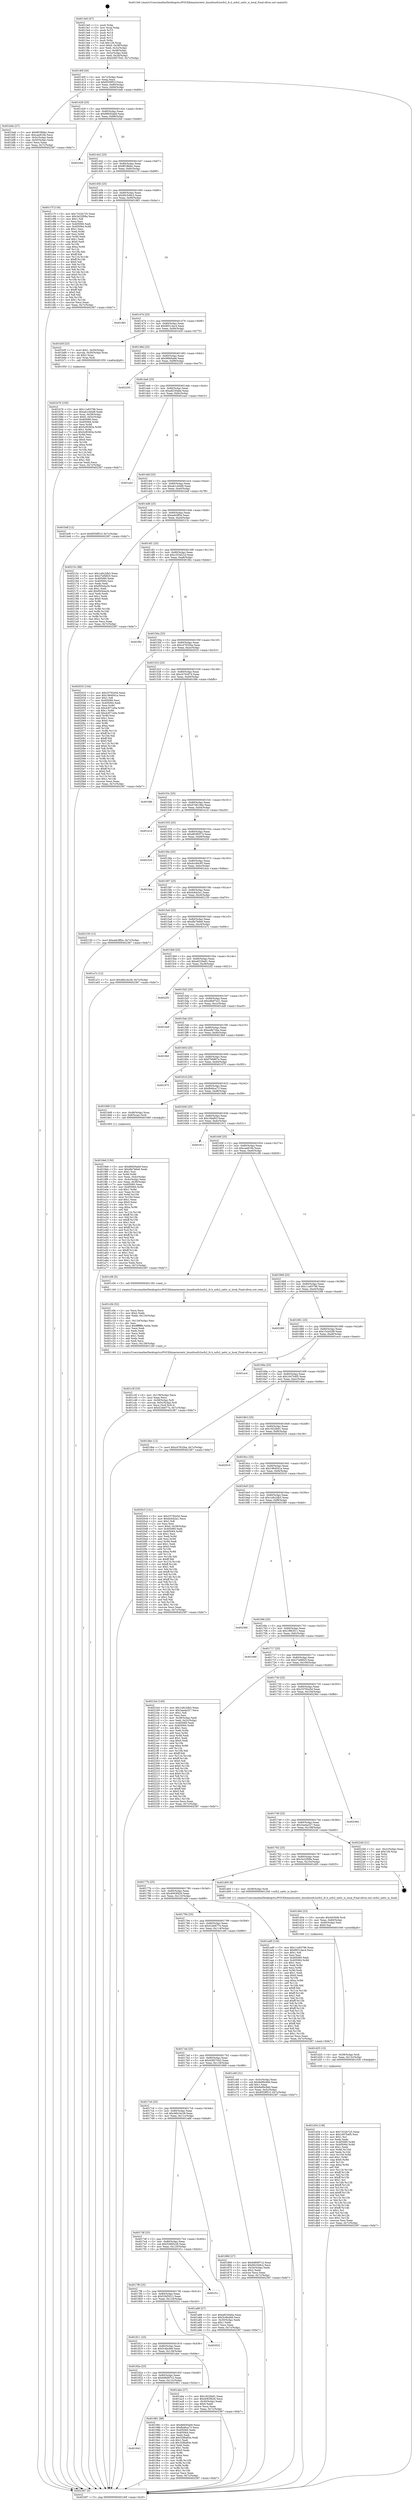 digraph "0x4013e0" {
  label = "0x4013e0 (/mnt/c/Users/mathe/Desktop/tcc/POCII/binaries/extr_linuxfsocfs2ocfs2_fs.h_ocfs2_xattr_is_local_Final-ollvm.out::main(0))"
  labelloc = "t"
  node[shape=record]

  Entry [label="",width=0.3,height=0.3,shape=circle,fillcolor=black,style=filled]
  "0x40140f" [label="{
     0x40140f [26]\l
     | [instrs]\l
     &nbsp;&nbsp;0x40140f \<+3\>: mov -0x7c(%rbp),%eax\l
     &nbsp;&nbsp;0x401412 \<+2\>: mov %eax,%ecx\l
     &nbsp;&nbsp;0x401414 \<+6\>: sub $0x8559f51f,%ecx\l
     &nbsp;&nbsp;0x40141a \<+3\>: mov %eax,-0x80(%rbp)\l
     &nbsp;&nbsp;0x40141d \<+6\>: mov %ecx,-0x84(%rbp)\l
     &nbsp;&nbsp;0x401423 \<+6\>: je 0000000000401beb \<main+0x80b\>\l
  }"]
  "0x401beb" [label="{
     0x401beb [27]\l
     | [instrs]\l
     &nbsp;&nbsp;0x401beb \<+5\>: mov $0x8f1f6bbc,%eax\l
     &nbsp;&nbsp;0x401bf0 \<+5\>: mov $0xcae816b,%ecx\l
     &nbsp;&nbsp;0x401bf5 \<+3\>: mov -0x5c(%rbp),%edx\l
     &nbsp;&nbsp;0x401bf8 \<+3\>: cmp -0x50(%rbp),%edx\l
     &nbsp;&nbsp;0x401bfb \<+3\>: cmovl %ecx,%eax\l
     &nbsp;&nbsp;0x401bfe \<+3\>: mov %eax,-0x7c(%rbp)\l
     &nbsp;&nbsp;0x401c01 \<+5\>: jmp 0000000000402387 \<main+0xfa7\>\l
  }"]
  "0x401429" [label="{
     0x401429 [25]\l
     | [instrs]\l
     &nbsp;&nbsp;0x401429 \<+5\>: jmp 000000000040142e \<main+0x4e\>\l
     &nbsp;&nbsp;0x40142e \<+3\>: mov -0x80(%rbp),%eax\l
     &nbsp;&nbsp;0x401431 \<+5\>: sub $0x86650ab9,%eax\l
     &nbsp;&nbsp;0x401436 \<+6\>: mov %eax,-0x88(%rbp)\l
     &nbsp;&nbsp;0x40143c \<+6\>: je 000000000040226d \<main+0xe8d\>\l
  }"]
  Exit [label="",width=0.3,height=0.3,shape=circle,fillcolor=black,style=filled,peripheries=2]
  "0x40226d" [label="{
     0x40226d\l
  }", style=dashed]
  "0x401442" [label="{
     0x401442 [25]\l
     | [instrs]\l
     &nbsp;&nbsp;0x401442 \<+5\>: jmp 0000000000401447 \<main+0x67\>\l
     &nbsp;&nbsp;0x401447 \<+3\>: mov -0x80(%rbp),%eax\l
     &nbsp;&nbsp;0x40144a \<+5\>: sub $0x8f1f6bbc,%eax\l
     &nbsp;&nbsp;0x40144f \<+6\>: mov %eax,-0x8c(%rbp)\l
     &nbsp;&nbsp;0x401455 \<+6\>: je 0000000000401c7f \<main+0x89f\>\l
  }"]
  "0x401d34" [label="{
     0x401d34 [138]\l
     | [instrs]\l
     &nbsp;&nbsp;0x401d34 \<+5\>: mov $0x7322b725,%eax\l
     &nbsp;&nbsp;0x401d39 \<+5\>: mov $0x1647b4f5,%esi\l
     &nbsp;&nbsp;0x401d3e \<+2\>: mov $0x1,%cl\l
     &nbsp;&nbsp;0x401d40 \<+2\>: xor %edx,%edx\l
     &nbsp;&nbsp;0x401d42 \<+8\>: mov 0x405060,%r8d\l
     &nbsp;&nbsp;0x401d4a \<+8\>: mov 0x405064,%r9d\l
     &nbsp;&nbsp;0x401d52 \<+3\>: sub $0x1,%edx\l
     &nbsp;&nbsp;0x401d55 \<+3\>: mov %r8d,%r10d\l
     &nbsp;&nbsp;0x401d58 \<+3\>: add %edx,%r10d\l
     &nbsp;&nbsp;0x401d5b \<+4\>: imul %r10d,%r8d\l
     &nbsp;&nbsp;0x401d5f \<+4\>: and $0x1,%r8d\l
     &nbsp;&nbsp;0x401d63 \<+4\>: cmp $0x0,%r8d\l
     &nbsp;&nbsp;0x401d67 \<+4\>: sete %r11b\l
     &nbsp;&nbsp;0x401d6b \<+4\>: cmp $0xa,%r9d\l
     &nbsp;&nbsp;0x401d6f \<+3\>: setl %bl\l
     &nbsp;&nbsp;0x401d72 \<+3\>: mov %r11b,%r14b\l
     &nbsp;&nbsp;0x401d75 \<+4\>: xor $0xff,%r14b\l
     &nbsp;&nbsp;0x401d79 \<+3\>: mov %bl,%r15b\l
     &nbsp;&nbsp;0x401d7c \<+4\>: xor $0xff,%r15b\l
     &nbsp;&nbsp;0x401d80 \<+3\>: xor $0x1,%cl\l
     &nbsp;&nbsp;0x401d83 \<+3\>: mov %r14b,%r12b\l
     &nbsp;&nbsp;0x401d86 \<+4\>: and $0xff,%r12b\l
     &nbsp;&nbsp;0x401d8a \<+3\>: and %cl,%r11b\l
     &nbsp;&nbsp;0x401d8d \<+3\>: mov %r15b,%r13b\l
     &nbsp;&nbsp;0x401d90 \<+4\>: and $0xff,%r13b\l
     &nbsp;&nbsp;0x401d94 \<+2\>: and %cl,%bl\l
     &nbsp;&nbsp;0x401d96 \<+3\>: or %r11b,%r12b\l
     &nbsp;&nbsp;0x401d99 \<+3\>: or %bl,%r13b\l
     &nbsp;&nbsp;0x401d9c \<+3\>: xor %r13b,%r12b\l
     &nbsp;&nbsp;0x401d9f \<+3\>: or %r15b,%r14b\l
     &nbsp;&nbsp;0x401da2 \<+4\>: xor $0xff,%r14b\l
     &nbsp;&nbsp;0x401da6 \<+3\>: or $0x1,%cl\l
     &nbsp;&nbsp;0x401da9 \<+3\>: and %cl,%r14b\l
     &nbsp;&nbsp;0x401dac \<+3\>: or %r14b,%r12b\l
     &nbsp;&nbsp;0x401daf \<+4\>: test $0x1,%r12b\l
     &nbsp;&nbsp;0x401db3 \<+3\>: cmovne %esi,%eax\l
     &nbsp;&nbsp;0x401db6 \<+3\>: mov %eax,-0x7c(%rbp)\l
     &nbsp;&nbsp;0x401db9 \<+5\>: jmp 0000000000402387 \<main+0xfa7\>\l
  }"]
  "0x401c7f" [label="{
     0x401c7f [134]\l
     | [instrs]\l
     &nbsp;&nbsp;0x401c7f \<+5\>: mov $0x7322b725,%eax\l
     &nbsp;&nbsp;0x401c84 \<+5\>: mov $0x3e22f08a,%ecx\l
     &nbsp;&nbsp;0x401c89 \<+2\>: mov $0x1,%dl\l
     &nbsp;&nbsp;0x401c8b \<+2\>: xor %esi,%esi\l
     &nbsp;&nbsp;0x401c8d \<+7\>: mov 0x405060,%edi\l
     &nbsp;&nbsp;0x401c94 \<+8\>: mov 0x405064,%r8d\l
     &nbsp;&nbsp;0x401c9c \<+3\>: sub $0x1,%esi\l
     &nbsp;&nbsp;0x401c9f \<+3\>: mov %edi,%r9d\l
     &nbsp;&nbsp;0x401ca2 \<+3\>: add %esi,%r9d\l
     &nbsp;&nbsp;0x401ca5 \<+4\>: imul %r9d,%edi\l
     &nbsp;&nbsp;0x401ca9 \<+3\>: and $0x1,%edi\l
     &nbsp;&nbsp;0x401cac \<+3\>: cmp $0x0,%edi\l
     &nbsp;&nbsp;0x401caf \<+4\>: sete %r10b\l
     &nbsp;&nbsp;0x401cb3 \<+4\>: cmp $0xa,%r8d\l
     &nbsp;&nbsp;0x401cb7 \<+4\>: setl %r11b\l
     &nbsp;&nbsp;0x401cbb \<+3\>: mov %r10b,%bl\l
     &nbsp;&nbsp;0x401cbe \<+3\>: xor $0xff,%bl\l
     &nbsp;&nbsp;0x401cc1 \<+3\>: mov %r11b,%r14b\l
     &nbsp;&nbsp;0x401cc4 \<+4\>: xor $0xff,%r14b\l
     &nbsp;&nbsp;0x401cc8 \<+3\>: xor $0x0,%dl\l
     &nbsp;&nbsp;0x401ccb \<+3\>: mov %bl,%r15b\l
     &nbsp;&nbsp;0x401cce \<+4\>: and $0x0,%r15b\l
     &nbsp;&nbsp;0x401cd2 \<+3\>: and %dl,%r10b\l
     &nbsp;&nbsp;0x401cd5 \<+3\>: mov %r14b,%r12b\l
     &nbsp;&nbsp;0x401cd8 \<+4\>: and $0x0,%r12b\l
     &nbsp;&nbsp;0x401cdc \<+3\>: and %dl,%r11b\l
     &nbsp;&nbsp;0x401cdf \<+3\>: or %r10b,%r15b\l
     &nbsp;&nbsp;0x401ce2 \<+3\>: or %r11b,%r12b\l
     &nbsp;&nbsp;0x401ce5 \<+3\>: xor %r12b,%r15b\l
     &nbsp;&nbsp;0x401ce8 \<+3\>: or %r14b,%bl\l
     &nbsp;&nbsp;0x401ceb \<+3\>: xor $0xff,%bl\l
     &nbsp;&nbsp;0x401cee \<+3\>: or $0x0,%dl\l
     &nbsp;&nbsp;0x401cf1 \<+2\>: and %dl,%bl\l
     &nbsp;&nbsp;0x401cf3 \<+3\>: or %bl,%r15b\l
     &nbsp;&nbsp;0x401cf6 \<+4\>: test $0x1,%r15b\l
     &nbsp;&nbsp;0x401cfa \<+3\>: cmovne %ecx,%eax\l
     &nbsp;&nbsp;0x401cfd \<+3\>: mov %eax,-0x7c(%rbp)\l
     &nbsp;&nbsp;0x401d00 \<+5\>: jmp 0000000000402387 \<main+0xfa7\>\l
  }"]
  "0x40145b" [label="{
     0x40145b [25]\l
     | [instrs]\l
     &nbsp;&nbsp;0x40145b \<+5\>: jmp 0000000000401460 \<main+0x80\>\l
     &nbsp;&nbsp;0x401460 \<+3\>: mov -0x80(%rbp),%eax\l
     &nbsp;&nbsp;0x401463 \<+5\>: sub $0x90c549c2,%eax\l
     &nbsp;&nbsp;0x401468 \<+6\>: mov %eax,-0x90(%rbp)\l
     &nbsp;&nbsp;0x40146e \<+6\>: je 0000000000401881 \<main+0x4a1\>\l
  }"]
  "0x401d25" [label="{
     0x401d25 [15]\l
     | [instrs]\l
     &nbsp;&nbsp;0x401d25 \<+4\>: mov -0x58(%rbp),%rdi\l
     &nbsp;&nbsp;0x401d29 \<+6\>: mov %eax,-0x13c(%rbp)\l
     &nbsp;&nbsp;0x401d2f \<+5\>: call 0000000000401030 \<free@plt\>\l
     | [calls]\l
     &nbsp;&nbsp;0x401030 \{1\} (unknown)\l
  }"]
  "0x401881" [label="{
     0x401881\l
  }", style=dashed]
  "0x401474" [label="{
     0x401474 [25]\l
     | [instrs]\l
     &nbsp;&nbsp;0x401474 \<+5\>: jmp 0000000000401479 \<main+0x99\>\l
     &nbsp;&nbsp;0x401479 \<+3\>: mov -0x80(%rbp),%eax\l
     &nbsp;&nbsp;0x40147c \<+5\>: sub $0x96514ac4,%eax\l
     &nbsp;&nbsp;0x401481 \<+6\>: mov %eax,-0x94(%rbp)\l
     &nbsp;&nbsp;0x401487 \<+6\>: je 0000000000401b5f \<main+0x77f\>\l
  }"]
  "0x401d0e" [label="{
     0x401d0e [23]\l
     | [instrs]\l
     &nbsp;&nbsp;0x401d0e \<+10\>: movabs $0x4030d6,%rdi\l
     &nbsp;&nbsp;0x401d18 \<+3\>: mov %eax,-0x60(%rbp)\l
     &nbsp;&nbsp;0x401d1b \<+3\>: mov -0x60(%rbp),%esi\l
     &nbsp;&nbsp;0x401d1e \<+2\>: mov $0x0,%al\l
     &nbsp;&nbsp;0x401d20 \<+5\>: call 0000000000401040 \<printf@plt\>\l
     | [calls]\l
     &nbsp;&nbsp;0x401040 \{1\} (unknown)\l
  }"]
  "0x401b5f" [label="{
     0x401b5f [23]\l
     | [instrs]\l
     &nbsp;&nbsp;0x401b5f \<+7\>: movl $0x1,-0x50(%rbp)\l
     &nbsp;&nbsp;0x401b66 \<+4\>: movslq -0x50(%rbp),%rax\l
     &nbsp;&nbsp;0x401b6a \<+4\>: shl $0x2,%rax\l
     &nbsp;&nbsp;0x401b6e \<+3\>: mov %rax,%rdi\l
     &nbsp;&nbsp;0x401b71 \<+5\>: call 0000000000401050 \<malloc@plt\>\l
     | [calls]\l
     &nbsp;&nbsp;0x401050 \{1\} (unknown)\l
  }"]
  "0x40148d" [label="{
     0x40148d [25]\l
     | [instrs]\l
     &nbsp;&nbsp;0x40148d \<+5\>: jmp 0000000000401492 \<main+0xb2\>\l
     &nbsp;&nbsp;0x401492 \<+3\>: mov -0x80(%rbp),%eax\l
     &nbsp;&nbsp;0x401495 \<+5\>: sub $0x96fe6ab6,%eax\l
     &nbsp;&nbsp;0x40149a \<+6\>: mov %eax,-0x98(%rbp)\l
     &nbsp;&nbsp;0x4014a0 \<+6\>: je 0000000000402255 \<main+0xe75\>\l
  }"]
  "0x401c3f" [label="{
     0x401c3f [33]\l
     | [instrs]\l
     &nbsp;&nbsp;0x401c3f \<+6\>: mov -0x138(%rbp),%ecx\l
     &nbsp;&nbsp;0x401c45 \<+3\>: imul %eax,%ecx\l
     &nbsp;&nbsp;0x401c48 \<+4\>: mov -0x58(%rbp),%r8\l
     &nbsp;&nbsp;0x401c4c \<+4\>: movslq -0x5c(%rbp),%r9\l
     &nbsp;&nbsp;0x401c50 \<+4\>: mov %ecx,(%r8,%r9,4)\l
     &nbsp;&nbsp;0x401c54 \<+7\>: movl $0x41bb677e,-0x7c(%rbp)\l
     &nbsp;&nbsp;0x401c5b \<+5\>: jmp 0000000000402387 \<main+0xfa7\>\l
  }"]
  "0x402255" [label="{
     0x402255\l
  }", style=dashed]
  "0x4014a6" [label="{
     0x4014a6 [25]\l
     | [instrs]\l
     &nbsp;&nbsp;0x4014a6 \<+5\>: jmp 00000000004014ab \<main+0xcb\>\l
     &nbsp;&nbsp;0x4014ab \<+3\>: mov -0x80(%rbp),%eax\l
     &nbsp;&nbsp;0x4014ae \<+5\>: sub $0xa8230abe,%eax\l
     &nbsp;&nbsp;0x4014b3 \<+6\>: mov %eax,-0x9c(%rbp)\l
     &nbsp;&nbsp;0x4014b9 \<+6\>: je 0000000000401aa3 \<main+0x6c3\>\l
  }"]
  "0x401c0b" [label="{
     0x401c0b [52]\l
     | [instrs]\l
     &nbsp;&nbsp;0x401c0b \<+2\>: xor %ecx,%ecx\l
     &nbsp;&nbsp;0x401c0d \<+5\>: mov $0x2,%edx\l
     &nbsp;&nbsp;0x401c12 \<+6\>: mov %edx,-0x134(%rbp)\l
     &nbsp;&nbsp;0x401c18 \<+1\>: cltd\l
     &nbsp;&nbsp;0x401c19 \<+6\>: mov -0x134(%rbp),%esi\l
     &nbsp;&nbsp;0x401c1f \<+2\>: idiv %esi\l
     &nbsp;&nbsp;0x401c21 \<+6\>: imul $0xfffffffe,%edx,%edx\l
     &nbsp;&nbsp;0x401c27 \<+2\>: mov %ecx,%edi\l
     &nbsp;&nbsp;0x401c29 \<+2\>: sub %edx,%edi\l
     &nbsp;&nbsp;0x401c2b \<+2\>: mov %ecx,%edx\l
     &nbsp;&nbsp;0x401c2d \<+3\>: sub $0x1,%edx\l
     &nbsp;&nbsp;0x401c30 \<+2\>: add %edx,%edi\l
     &nbsp;&nbsp;0x401c32 \<+2\>: sub %edi,%ecx\l
     &nbsp;&nbsp;0x401c34 \<+6\>: mov %ecx,-0x138(%rbp)\l
     &nbsp;&nbsp;0x401c3a \<+5\>: call 0000000000401160 \<next_i\>\l
     | [calls]\l
     &nbsp;&nbsp;0x401160 \{1\} (/mnt/c/Users/mathe/Desktop/tcc/POCII/binaries/extr_linuxfsocfs2ocfs2_fs.h_ocfs2_xattr_is_local_Final-ollvm.out::next_i)\l
  }"]
  "0x401aa3" [label="{
     0x401aa3\l
  }", style=dashed]
  "0x4014bf" [label="{
     0x4014bf [25]\l
     | [instrs]\l
     &nbsp;&nbsp;0x4014bf \<+5\>: jmp 00000000004014c4 \<main+0xe4\>\l
     &nbsp;&nbsp;0x4014c4 \<+3\>: mov -0x80(%rbp),%eax\l
     &nbsp;&nbsp;0x4014c7 \<+5\>: sub $0xab1cb0d9,%eax\l
     &nbsp;&nbsp;0x4014cc \<+6\>: mov %eax,-0xa0(%rbp)\l
     &nbsp;&nbsp;0x4014d2 \<+6\>: je 0000000000401bdf \<main+0x7ff\>\l
  }"]
  "0x401b76" [label="{
     0x401b76 [105]\l
     | [instrs]\l
     &nbsp;&nbsp;0x401b76 \<+5\>: mov $0x11e83796,%ecx\l
     &nbsp;&nbsp;0x401b7b \<+5\>: mov $0xab1cb0d9,%edx\l
     &nbsp;&nbsp;0x401b80 \<+4\>: mov %rax,-0x58(%rbp)\l
     &nbsp;&nbsp;0x401b84 \<+7\>: movl $0x0,-0x5c(%rbp)\l
     &nbsp;&nbsp;0x401b8b \<+7\>: mov 0x405060,%esi\l
     &nbsp;&nbsp;0x401b92 \<+8\>: mov 0x405064,%r8d\l
     &nbsp;&nbsp;0x401b9a \<+3\>: mov %esi,%r9d\l
     &nbsp;&nbsp;0x401b9d \<+7\>: add $0x5cf0383a,%r9d\l
     &nbsp;&nbsp;0x401ba4 \<+4\>: sub $0x1,%r9d\l
     &nbsp;&nbsp;0x401ba8 \<+7\>: sub $0x5cf0383a,%r9d\l
     &nbsp;&nbsp;0x401baf \<+4\>: imul %r9d,%esi\l
     &nbsp;&nbsp;0x401bb3 \<+3\>: and $0x1,%esi\l
     &nbsp;&nbsp;0x401bb6 \<+3\>: cmp $0x0,%esi\l
     &nbsp;&nbsp;0x401bb9 \<+4\>: sete %r10b\l
     &nbsp;&nbsp;0x401bbd \<+4\>: cmp $0xa,%r8d\l
     &nbsp;&nbsp;0x401bc1 \<+4\>: setl %r11b\l
     &nbsp;&nbsp;0x401bc5 \<+3\>: mov %r10b,%bl\l
     &nbsp;&nbsp;0x401bc8 \<+3\>: and %r11b,%bl\l
     &nbsp;&nbsp;0x401bcb \<+3\>: xor %r11b,%r10b\l
     &nbsp;&nbsp;0x401bce \<+3\>: or %r10b,%bl\l
     &nbsp;&nbsp;0x401bd1 \<+3\>: test $0x1,%bl\l
     &nbsp;&nbsp;0x401bd4 \<+3\>: cmovne %edx,%ecx\l
     &nbsp;&nbsp;0x401bd7 \<+3\>: mov %ecx,-0x7c(%rbp)\l
     &nbsp;&nbsp;0x401bda \<+5\>: jmp 0000000000402387 \<main+0xfa7\>\l
  }"]
  "0x401bdf" [label="{
     0x401bdf [12]\l
     | [instrs]\l
     &nbsp;&nbsp;0x401bdf \<+7\>: movl $0x8559f51f,-0x7c(%rbp)\l
     &nbsp;&nbsp;0x401be6 \<+5\>: jmp 0000000000402387 \<main+0xfa7\>\l
  }"]
  "0x4014d8" [label="{
     0x4014d8 [25]\l
     | [instrs]\l
     &nbsp;&nbsp;0x4014d8 \<+5\>: jmp 00000000004014dd \<main+0xfd\>\l
     &nbsp;&nbsp;0x4014dd \<+3\>: mov -0x80(%rbp),%eax\l
     &nbsp;&nbsp;0x4014e0 \<+5\>: sub $0xaeb3ff2e,%eax\l
     &nbsp;&nbsp;0x4014e5 \<+6\>: mov %eax,-0xa4(%rbp)\l
     &nbsp;&nbsp;0x4014eb \<+6\>: je 000000000040215c \<main+0xd7c\>\l
  }"]
  "0x4019e6" [label="{
     0x4019e6 [150]\l
     | [instrs]\l
     &nbsp;&nbsp;0x4019e6 \<+5\>: mov $0x86650ab9,%ecx\l
     &nbsp;&nbsp;0x4019eb \<+5\>: mov $0xdfa7b6e6,%edx\l
     &nbsp;&nbsp;0x4019f0 \<+3\>: mov $0x1,%sil\l
     &nbsp;&nbsp;0x4019f3 \<+3\>: xor %r8d,%r8d\l
     &nbsp;&nbsp;0x4019f6 \<+3\>: mov %eax,-0x4c(%rbp)\l
     &nbsp;&nbsp;0x4019f9 \<+3\>: mov -0x4c(%rbp),%eax\l
     &nbsp;&nbsp;0x4019fc \<+3\>: mov %eax,-0x30(%rbp)\l
     &nbsp;&nbsp;0x4019ff \<+7\>: mov 0x405060,%eax\l
     &nbsp;&nbsp;0x401a06 \<+8\>: mov 0x405064,%r9d\l
     &nbsp;&nbsp;0x401a0e \<+4\>: sub $0x1,%r8d\l
     &nbsp;&nbsp;0x401a12 \<+3\>: mov %eax,%r10d\l
     &nbsp;&nbsp;0x401a15 \<+3\>: add %r8d,%r10d\l
     &nbsp;&nbsp;0x401a18 \<+4\>: imul %r10d,%eax\l
     &nbsp;&nbsp;0x401a1c \<+3\>: and $0x1,%eax\l
     &nbsp;&nbsp;0x401a1f \<+3\>: cmp $0x0,%eax\l
     &nbsp;&nbsp;0x401a22 \<+4\>: sete %r11b\l
     &nbsp;&nbsp;0x401a26 \<+4\>: cmp $0xa,%r9d\l
     &nbsp;&nbsp;0x401a2a \<+3\>: setl %bl\l
     &nbsp;&nbsp;0x401a2d \<+3\>: mov %r11b,%r14b\l
     &nbsp;&nbsp;0x401a30 \<+4\>: xor $0xff,%r14b\l
     &nbsp;&nbsp;0x401a34 \<+3\>: mov %bl,%r15b\l
     &nbsp;&nbsp;0x401a37 \<+4\>: xor $0xff,%r15b\l
     &nbsp;&nbsp;0x401a3b \<+4\>: xor $0x1,%sil\l
     &nbsp;&nbsp;0x401a3f \<+3\>: mov %r14b,%r12b\l
     &nbsp;&nbsp;0x401a42 \<+4\>: and $0xff,%r12b\l
     &nbsp;&nbsp;0x401a46 \<+3\>: and %sil,%r11b\l
     &nbsp;&nbsp;0x401a49 \<+3\>: mov %r15b,%r13b\l
     &nbsp;&nbsp;0x401a4c \<+4\>: and $0xff,%r13b\l
     &nbsp;&nbsp;0x401a50 \<+3\>: and %sil,%bl\l
     &nbsp;&nbsp;0x401a53 \<+3\>: or %r11b,%r12b\l
     &nbsp;&nbsp;0x401a56 \<+3\>: or %bl,%r13b\l
     &nbsp;&nbsp;0x401a59 \<+3\>: xor %r13b,%r12b\l
     &nbsp;&nbsp;0x401a5c \<+3\>: or %r15b,%r14b\l
     &nbsp;&nbsp;0x401a5f \<+4\>: xor $0xff,%r14b\l
     &nbsp;&nbsp;0x401a63 \<+4\>: or $0x1,%sil\l
     &nbsp;&nbsp;0x401a67 \<+3\>: and %sil,%r14b\l
     &nbsp;&nbsp;0x401a6a \<+3\>: or %r14b,%r12b\l
     &nbsp;&nbsp;0x401a6d \<+4\>: test $0x1,%r12b\l
     &nbsp;&nbsp;0x401a71 \<+3\>: cmovne %edx,%ecx\l
     &nbsp;&nbsp;0x401a74 \<+3\>: mov %ecx,-0x7c(%rbp)\l
     &nbsp;&nbsp;0x401a77 \<+5\>: jmp 0000000000402387 \<main+0xfa7\>\l
  }"]
  "0x40215c" [label="{
     0x40215c [88]\l
     | [instrs]\l
     &nbsp;&nbsp;0x40215c \<+5\>: mov $0x1a9c2db3,%eax\l
     &nbsp;&nbsp;0x402161 \<+5\>: mov $0x27ef4825,%ecx\l
     &nbsp;&nbsp;0x402166 \<+7\>: mov 0x405060,%edx\l
     &nbsp;&nbsp;0x40216d \<+7\>: mov 0x405064,%esi\l
     &nbsp;&nbsp;0x402174 \<+2\>: mov %edx,%edi\l
     &nbsp;&nbsp;0x402176 \<+6\>: sub $0xf5044a2b,%edi\l
     &nbsp;&nbsp;0x40217c \<+3\>: sub $0x1,%edi\l
     &nbsp;&nbsp;0x40217f \<+6\>: add $0xf5044a2b,%edi\l
     &nbsp;&nbsp;0x402185 \<+3\>: imul %edi,%edx\l
     &nbsp;&nbsp;0x402188 \<+3\>: and $0x1,%edx\l
     &nbsp;&nbsp;0x40218b \<+3\>: cmp $0x0,%edx\l
     &nbsp;&nbsp;0x40218e \<+4\>: sete %r8b\l
     &nbsp;&nbsp;0x402192 \<+3\>: cmp $0xa,%esi\l
     &nbsp;&nbsp;0x402195 \<+4\>: setl %r9b\l
     &nbsp;&nbsp;0x402199 \<+3\>: mov %r8b,%r10b\l
     &nbsp;&nbsp;0x40219c \<+3\>: and %r9b,%r10b\l
     &nbsp;&nbsp;0x40219f \<+3\>: xor %r9b,%r8b\l
     &nbsp;&nbsp;0x4021a2 \<+3\>: or %r8b,%r10b\l
     &nbsp;&nbsp;0x4021a5 \<+4\>: test $0x1,%r10b\l
     &nbsp;&nbsp;0x4021a9 \<+3\>: cmovne %ecx,%eax\l
     &nbsp;&nbsp;0x4021ac \<+3\>: mov %eax,-0x7c(%rbp)\l
     &nbsp;&nbsp;0x4021af \<+5\>: jmp 0000000000402387 \<main+0xfa7\>\l
  }"]
  "0x4014f1" [label="{
     0x4014f1 [25]\l
     | [instrs]\l
     &nbsp;&nbsp;0x4014f1 \<+5\>: jmp 00000000004014f6 \<main+0x116\>\l
     &nbsp;&nbsp;0x4014f6 \<+3\>: mov -0x80(%rbp),%eax\l
     &nbsp;&nbsp;0x4014f9 \<+5\>: sub $0xc325d21d,%eax\l
     &nbsp;&nbsp;0x4014fe \<+6\>: mov %eax,-0xa8(%rbp)\l
     &nbsp;&nbsp;0x401504 \<+6\>: je 0000000000401fbc \<main+0xbdc\>\l
  }"]
  "0x401843" [label="{
     0x401843\l
  }", style=dashed]
  "0x401fbc" [label="{
     0x401fbc\l
  }", style=dashed]
  "0x40150a" [label="{
     0x40150a [25]\l
     | [instrs]\l
     &nbsp;&nbsp;0x40150a \<+5\>: jmp 000000000040150f \<main+0x12f\>\l
     &nbsp;&nbsp;0x40150f \<+3\>: mov -0x80(%rbp),%eax\l
     &nbsp;&nbsp;0x401512 \<+5\>: sub $0xc47632ba,%eax\l
     &nbsp;&nbsp;0x401517 \<+6\>: mov %eax,-0xac(%rbp)\l
     &nbsp;&nbsp;0x40151d \<+6\>: je 0000000000402033 \<main+0xc53\>\l
  }"]
  "0x401981" [label="{
     0x401981 [88]\l
     | [instrs]\l
     &nbsp;&nbsp;0x401981 \<+5\>: mov $0x86650ab9,%eax\l
     &nbsp;&nbsp;0x401986 \<+5\>: mov $0xfb46ca73,%ecx\l
     &nbsp;&nbsp;0x40198b \<+7\>: mov 0x405060,%edx\l
     &nbsp;&nbsp;0x401992 \<+7\>: mov 0x405064,%esi\l
     &nbsp;&nbsp;0x401999 \<+2\>: mov %edx,%edi\l
     &nbsp;&nbsp;0x40199b \<+6\>: add $0x32f6a83e,%edi\l
     &nbsp;&nbsp;0x4019a1 \<+3\>: sub $0x1,%edi\l
     &nbsp;&nbsp;0x4019a4 \<+6\>: sub $0x32f6a83e,%edi\l
     &nbsp;&nbsp;0x4019aa \<+3\>: imul %edi,%edx\l
     &nbsp;&nbsp;0x4019ad \<+3\>: and $0x1,%edx\l
     &nbsp;&nbsp;0x4019b0 \<+3\>: cmp $0x0,%edx\l
     &nbsp;&nbsp;0x4019b3 \<+4\>: sete %r8b\l
     &nbsp;&nbsp;0x4019b7 \<+3\>: cmp $0xa,%esi\l
     &nbsp;&nbsp;0x4019ba \<+4\>: setl %r9b\l
     &nbsp;&nbsp;0x4019be \<+3\>: mov %r8b,%r10b\l
     &nbsp;&nbsp;0x4019c1 \<+3\>: and %r9b,%r10b\l
     &nbsp;&nbsp;0x4019c4 \<+3\>: xor %r9b,%r8b\l
     &nbsp;&nbsp;0x4019c7 \<+3\>: or %r8b,%r10b\l
     &nbsp;&nbsp;0x4019ca \<+4\>: test $0x1,%r10b\l
     &nbsp;&nbsp;0x4019ce \<+3\>: cmovne %ecx,%eax\l
     &nbsp;&nbsp;0x4019d1 \<+3\>: mov %eax,-0x7c(%rbp)\l
     &nbsp;&nbsp;0x4019d4 \<+5\>: jmp 0000000000402387 \<main+0xfa7\>\l
  }"]
  "0x402033" [label="{
     0x402033 [144]\l
     | [instrs]\l
     &nbsp;&nbsp;0x402033 \<+5\>: mov $0x33792e5d,%eax\l
     &nbsp;&nbsp;0x402038 \<+5\>: mov $0x1964041a,%ecx\l
     &nbsp;&nbsp;0x40203d \<+2\>: mov $0x1,%dl\l
     &nbsp;&nbsp;0x40203f \<+7\>: mov 0x405060,%esi\l
     &nbsp;&nbsp;0x402046 \<+7\>: mov 0x405064,%edi\l
     &nbsp;&nbsp;0x40204d \<+3\>: mov %esi,%r8d\l
     &nbsp;&nbsp;0x402050 \<+7\>: sub $0x4c871e0a,%r8d\l
     &nbsp;&nbsp;0x402057 \<+4\>: sub $0x1,%r8d\l
     &nbsp;&nbsp;0x40205b \<+7\>: add $0x4c871e0a,%r8d\l
     &nbsp;&nbsp;0x402062 \<+4\>: imul %r8d,%esi\l
     &nbsp;&nbsp;0x402066 \<+3\>: and $0x1,%esi\l
     &nbsp;&nbsp;0x402069 \<+3\>: cmp $0x0,%esi\l
     &nbsp;&nbsp;0x40206c \<+4\>: sete %r9b\l
     &nbsp;&nbsp;0x402070 \<+3\>: cmp $0xa,%edi\l
     &nbsp;&nbsp;0x402073 \<+4\>: setl %r10b\l
     &nbsp;&nbsp;0x402077 \<+3\>: mov %r9b,%r11b\l
     &nbsp;&nbsp;0x40207a \<+4\>: xor $0xff,%r11b\l
     &nbsp;&nbsp;0x40207e \<+3\>: mov %r10b,%bl\l
     &nbsp;&nbsp;0x402081 \<+3\>: xor $0xff,%bl\l
     &nbsp;&nbsp;0x402084 \<+3\>: xor $0x0,%dl\l
     &nbsp;&nbsp;0x402087 \<+3\>: mov %r11b,%r14b\l
     &nbsp;&nbsp;0x40208a \<+4\>: and $0x0,%r14b\l
     &nbsp;&nbsp;0x40208e \<+3\>: and %dl,%r9b\l
     &nbsp;&nbsp;0x402091 \<+3\>: mov %bl,%r15b\l
     &nbsp;&nbsp;0x402094 \<+4\>: and $0x0,%r15b\l
     &nbsp;&nbsp;0x402098 \<+3\>: and %dl,%r10b\l
     &nbsp;&nbsp;0x40209b \<+3\>: or %r9b,%r14b\l
     &nbsp;&nbsp;0x40209e \<+3\>: or %r10b,%r15b\l
     &nbsp;&nbsp;0x4020a1 \<+3\>: xor %r15b,%r14b\l
     &nbsp;&nbsp;0x4020a4 \<+3\>: or %bl,%r11b\l
     &nbsp;&nbsp;0x4020a7 \<+4\>: xor $0xff,%r11b\l
     &nbsp;&nbsp;0x4020ab \<+3\>: or $0x0,%dl\l
     &nbsp;&nbsp;0x4020ae \<+3\>: and %dl,%r11b\l
     &nbsp;&nbsp;0x4020b1 \<+3\>: or %r11b,%r14b\l
     &nbsp;&nbsp;0x4020b4 \<+4\>: test $0x1,%r14b\l
     &nbsp;&nbsp;0x4020b8 \<+3\>: cmovne %ecx,%eax\l
     &nbsp;&nbsp;0x4020bb \<+3\>: mov %eax,-0x7c(%rbp)\l
     &nbsp;&nbsp;0x4020be \<+5\>: jmp 0000000000402387 \<main+0xfa7\>\l
  }"]
  "0x401523" [label="{
     0x401523 [25]\l
     | [instrs]\l
     &nbsp;&nbsp;0x401523 \<+5\>: jmp 0000000000401528 \<main+0x148\>\l
     &nbsp;&nbsp;0x401528 \<+3\>: mov -0x80(%rbp),%eax\l
     &nbsp;&nbsp;0x40152b \<+5\>: sub $0xcb70c874,%eax\l
     &nbsp;&nbsp;0x401530 \<+6\>: mov %eax,-0xb0(%rbp)\l
     &nbsp;&nbsp;0x401536 \<+6\>: je 0000000000401fdb \<main+0xbfb\>\l
  }"]
  "0x40182a" [label="{
     0x40182a [25]\l
     | [instrs]\l
     &nbsp;&nbsp;0x40182a \<+5\>: jmp 000000000040182f \<main+0x44f\>\l
     &nbsp;&nbsp;0x40182f \<+3\>: mov -0x80(%rbp),%eax\l
     &nbsp;&nbsp;0x401832 \<+5\>: sub $0x6d6097c2,%eax\l
     &nbsp;&nbsp;0x401837 \<+6\>: mov %eax,-0x12c(%rbp)\l
     &nbsp;&nbsp;0x40183d \<+6\>: je 0000000000401981 \<main+0x5a1\>\l
  }"]
  "0x401fdb" [label="{
     0x401fdb\l
  }", style=dashed]
  "0x40153c" [label="{
     0x40153c [25]\l
     | [instrs]\l
     &nbsp;&nbsp;0x40153c \<+5\>: jmp 0000000000401541 \<main+0x161\>\l
     &nbsp;&nbsp;0x401541 \<+3\>: mov -0x80(%rbp),%eax\l
     &nbsp;&nbsp;0x401544 \<+5\>: sub $0xd7d6146e,%eax\l
     &nbsp;&nbsp;0x401549 \<+6\>: mov %eax,-0xb4(%rbp)\l
     &nbsp;&nbsp;0x40154f \<+6\>: je 0000000000401e1d \<main+0xa3d\>\l
  }"]
  "0x401abe" [label="{
     0x401abe [27]\l
     | [instrs]\l
     &nbsp;&nbsp;0x401abe \<+5\>: mov $0x1922fe91,%eax\l
     &nbsp;&nbsp;0x401ac3 \<+5\>: mov $0x4063f426,%ecx\l
     &nbsp;&nbsp;0x401ac8 \<+3\>: mov -0x30(%rbp),%edx\l
     &nbsp;&nbsp;0x401acb \<+3\>: cmp $0x0,%edx\l
     &nbsp;&nbsp;0x401ace \<+3\>: cmove %ecx,%eax\l
     &nbsp;&nbsp;0x401ad1 \<+3\>: mov %eax,-0x7c(%rbp)\l
     &nbsp;&nbsp;0x401ad4 \<+5\>: jmp 0000000000402387 \<main+0xfa7\>\l
  }"]
  "0x401e1d" [label="{
     0x401e1d\l
  }", style=dashed]
  "0x401555" [label="{
     0x401555 [25]\l
     | [instrs]\l
     &nbsp;&nbsp;0x401555 \<+5\>: jmp 000000000040155a \<main+0x17a\>\l
     &nbsp;&nbsp;0x40155a \<+3\>: mov -0x80(%rbp),%eax\l
     &nbsp;&nbsp;0x40155d \<+5\>: sub $0xd8280574,%eax\l
     &nbsp;&nbsp;0x401562 \<+6\>: mov %eax,-0xb8(%rbp)\l
     &nbsp;&nbsp;0x401568 \<+6\>: je 0000000000402320 \<main+0xf40\>\l
  }"]
  "0x401811" [label="{
     0x401811 [25]\l
     | [instrs]\l
     &nbsp;&nbsp;0x401811 \<+5\>: jmp 0000000000401816 \<main+0x436\>\l
     &nbsp;&nbsp;0x401816 \<+3\>: mov -0x80(%rbp),%eax\l
     &nbsp;&nbsp;0x401819 \<+5\>: sub $0x5c4bcfe6,%eax\l
     &nbsp;&nbsp;0x40181e \<+6\>: mov %eax,-0x128(%rbp)\l
     &nbsp;&nbsp;0x401824 \<+6\>: je 0000000000401abe \<main+0x6de\>\l
  }"]
  "0x402320" [label="{
     0x402320\l
  }", style=dashed]
  "0x40156e" [label="{
     0x40156e [25]\l
     | [instrs]\l
     &nbsp;&nbsp;0x40156e \<+5\>: jmp 0000000000401573 \<main+0x193\>\l
     &nbsp;&nbsp;0x401573 \<+3\>: mov -0x80(%rbp),%eax\l
     &nbsp;&nbsp;0x401576 \<+5\>: sub $0xdcc94c95,%eax\l
     &nbsp;&nbsp;0x40157b \<+6\>: mov %eax,-0xbc(%rbp)\l
     &nbsp;&nbsp;0x401581 \<+6\>: je 0000000000401dca \<main+0x9ea\>\l
  }"]
  "0x402022" [label="{
     0x402022\l
  }", style=dashed]
  "0x401dca" [label="{
     0x401dca\l
  }", style=dashed]
  "0x401587" [label="{
     0x401587 [25]\l
     | [instrs]\l
     &nbsp;&nbsp;0x401587 \<+5\>: jmp 000000000040158c \<main+0x1ac\>\l
     &nbsp;&nbsp;0x40158c \<+3\>: mov -0x80(%rbp),%eax\l
     &nbsp;&nbsp;0x40158f \<+5\>: sub $0xdcfcb2a1,%eax\l
     &nbsp;&nbsp;0x401594 \<+6\>: mov %eax,-0xc0(%rbp)\l
     &nbsp;&nbsp;0x40159a \<+6\>: je 0000000000402150 \<main+0xd70\>\l
  }"]
  "0x4017f8" [label="{
     0x4017f8 [25]\l
     | [instrs]\l
     &nbsp;&nbsp;0x4017f8 \<+5\>: jmp 00000000004017fd \<main+0x41d\>\l
     &nbsp;&nbsp;0x4017fd \<+3\>: mov -0x80(%rbp),%eax\l
     &nbsp;&nbsp;0x401800 \<+5\>: sub $0x52bf3012,%eax\l
     &nbsp;&nbsp;0x401805 \<+6\>: mov %eax,-0x124(%rbp)\l
     &nbsp;&nbsp;0x40180b \<+6\>: je 0000000000402022 \<main+0xc42\>\l
  }"]
  "0x402150" [label="{
     0x402150 [12]\l
     | [instrs]\l
     &nbsp;&nbsp;0x402150 \<+7\>: movl $0xaeb3ff2e,-0x7c(%rbp)\l
     &nbsp;&nbsp;0x402157 \<+5\>: jmp 0000000000402387 \<main+0xfa7\>\l
  }"]
  "0x4015a0" [label="{
     0x4015a0 [25]\l
     | [instrs]\l
     &nbsp;&nbsp;0x4015a0 \<+5\>: jmp 00000000004015a5 \<main+0x1c5\>\l
     &nbsp;&nbsp;0x4015a5 \<+3\>: mov -0x80(%rbp),%eax\l
     &nbsp;&nbsp;0x4015a8 \<+5\>: sub $0xdfa7b6e6,%eax\l
     &nbsp;&nbsp;0x4015ad \<+6\>: mov %eax,-0xc4(%rbp)\l
     &nbsp;&nbsp;0x4015b3 \<+6\>: je 0000000000401a7c \<main+0x69c\>\l
  }"]
  "0x401f1c" [label="{
     0x401f1c\l
  }", style=dashed]
  "0x401a7c" [label="{
     0x401a7c [12]\l
     | [instrs]\l
     &nbsp;&nbsp;0x401a7c \<+7\>: movl $0x46b1bc28,-0x7c(%rbp)\l
     &nbsp;&nbsp;0x401a83 \<+5\>: jmp 0000000000402387 \<main+0xfa7\>\l
  }"]
  "0x4015b9" [label="{
     0x4015b9 [25]\l
     | [instrs]\l
     &nbsp;&nbsp;0x4015b9 \<+5\>: jmp 00000000004015be \<main+0x1de\>\l
     &nbsp;&nbsp;0x4015be \<+3\>: mov -0x80(%rbp),%eax\l
     &nbsp;&nbsp;0x4015c1 \<+5\>: sub $0xe6229a91,%eax\l
     &nbsp;&nbsp;0x4015c6 \<+6\>: mov %eax,-0xc8(%rbp)\l
     &nbsp;&nbsp;0x4015cc \<+6\>: je 00000000004022f2 \<main+0xf12\>\l
  }"]
  "0x4017df" [label="{
     0x4017df [25]\l
     | [instrs]\l
     &nbsp;&nbsp;0x4017df \<+5\>: jmp 00000000004017e4 \<main+0x404\>\l
     &nbsp;&nbsp;0x4017e4 \<+3\>: mov -0x80(%rbp),%eax\l
     &nbsp;&nbsp;0x4017e7 \<+5\>: sub $0x52860c28,%eax\l
     &nbsp;&nbsp;0x4017ec \<+6\>: mov %eax,-0x120(%rbp)\l
     &nbsp;&nbsp;0x4017f2 \<+6\>: je 0000000000401f1c \<main+0xb3c\>\l
  }"]
  "0x4022f2" [label="{
     0x4022f2\l
  }", style=dashed]
  "0x4015d2" [label="{
     0x4015d2 [25]\l
     | [instrs]\l
     &nbsp;&nbsp;0x4015d2 \<+5\>: jmp 00000000004015d7 \<main+0x1f7\>\l
     &nbsp;&nbsp;0x4015d7 \<+3\>: mov -0x80(%rbp),%eax\l
     &nbsp;&nbsp;0x4015da \<+5\>: sub $0xe8b97e21,%eax\l
     &nbsp;&nbsp;0x4015df \<+6\>: mov %eax,-0xcc(%rbp)\l
     &nbsp;&nbsp;0x4015e5 \<+6\>: je 0000000000401ea9 \<main+0xac9\>\l
  }"]
  "0x401a88" [label="{
     0x401a88 [27]\l
     | [instrs]\l
     &nbsp;&nbsp;0x401a88 \<+5\>: mov $0xa8230abe,%eax\l
     &nbsp;&nbsp;0x401a8d \<+5\>: mov $0x5c4bcfe6,%ecx\l
     &nbsp;&nbsp;0x401a92 \<+3\>: mov -0x30(%rbp),%edx\l
     &nbsp;&nbsp;0x401a95 \<+3\>: cmp $0x1,%edx\l
     &nbsp;&nbsp;0x401a98 \<+3\>: cmovl %ecx,%eax\l
     &nbsp;&nbsp;0x401a9b \<+3\>: mov %eax,-0x7c(%rbp)\l
     &nbsp;&nbsp;0x401a9e \<+5\>: jmp 0000000000402387 \<main+0xfa7\>\l
  }"]
  "0x401ea9" [label="{
     0x401ea9\l
  }", style=dashed]
  "0x4015eb" [label="{
     0x4015eb [25]\l
     | [instrs]\l
     &nbsp;&nbsp;0x4015eb \<+5\>: jmp 00000000004015f0 \<main+0x210\>\l
     &nbsp;&nbsp;0x4015f0 \<+3\>: mov -0x80(%rbp),%eax\l
     &nbsp;&nbsp;0x4015f3 \<+5\>: sub $0xeefb72be,%eax\l
     &nbsp;&nbsp;0x4015f8 \<+6\>: mov %eax,-0xd0(%rbp)\l
     &nbsp;&nbsp;0x4015fe \<+6\>: je 0000000000401fb0 \<main+0xbd0\>\l
  }"]
  "0x4013e0" [label="{
     0x4013e0 [47]\l
     | [instrs]\l
     &nbsp;&nbsp;0x4013e0 \<+1\>: push %rbp\l
     &nbsp;&nbsp;0x4013e1 \<+3\>: mov %rsp,%rbp\l
     &nbsp;&nbsp;0x4013e4 \<+2\>: push %r15\l
     &nbsp;&nbsp;0x4013e6 \<+2\>: push %r14\l
     &nbsp;&nbsp;0x4013e8 \<+2\>: push %r13\l
     &nbsp;&nbsp;0x4013ea \<+2\>: push %r12\l
     &nbsp;&nbsp;0x4013ec \<+1\>: push %rbx\l
     &nbsp;&nbsp;0x4013ed \<+7\>: sub $0x128,%rsp\l
     &nbsp;&nbsp;0x4013f4 \<+7\>: movl $0x0,-0x38(%rbp)\l
     &nbsp;&nbsp;0x4013fb \<+3\>: mov %edi,-0x3c(%rbp)\l
     &nbsp;&nbsp;0x4013fe \<+4\>: mov %rsi,-0x48(%rbp)\l
     &nbsp;&nbsp;0x401402 \<+3\>: mov -0x3c(%rbp),%edi\l
     &nbsp;&nbsp;0x401405 \<+3\>: mov %edi,-0x34(%rbp)\l
     &nbsp;&nbsp;0x401408 \<+7\>: movl $0x43857043,-0x7c(%rbp)\l
  }"]
  "0x401fb0" [label="{
     0x401fb0\l
  }", style=dashed]
  "0x401604" [label="{
     0x401604 [25]\l
     | [instrs]\l
     &nbsp;&nbsp;0x401604 \<+5\>: jmp 0000000000401609 \<main+0x229\>\l
     &nbsp;&nbsp;0x401609 \<+3\>: mov -0x80(%rbp),%eax\l
     &nbsp;&nbsp;0x40160c \<+5\>: sub $0xf7b6887e,%eax\l
     &nbsp;&nbsp;0x401611 \<+6\>: mov %eax,-0xd4(%rbp)\l
     &nbsp;&nbsp;0x401617 \<+6\>: je 0000000000401975 \<main+0x595\>\l
  }"]
  "0x402387" [label="{
     0x402387 [5]\l
     | [instrs]\l
     &nbsp;&nbsp;0x402387 \<+5\>: jmp 000000000040140f \<main+0x2f\>\l
  }"]
  "0x401975" [label="{
     0x401975\l
  }", style=dashed]
  "0x40161d" [label="{
     0x40161d [25]\l
     | [instrs]\l
     &nbsp;&nbsp;0x40161d \<+5\>: jmp 0000000000401622 \<main+0x242\>\l
     &nbsp;&nbsp;0x401622 \<+3\>: mov -0x80(%rbp),%eax\l
     &nbsp;&nbsp;0x401625 \<+5\>: sub $0xfb46ca73,%eax\l
     &nbsp;&nbsp;0x40162a \<+6\>: mov %eax,-0xd8(%rbp)\l
     &nbsp;&nbsp;0x401630 \<+6\>: je 00000000004019d9 \<main+0x5f9\>\l
  }"]
  "0x4017c6" [label="{
     0x4017c6 [25]\l
     | [instrs]\l
     &nbsp;&nbsp;0x4017c6 \<+5\>: jmp 00000000004017cb \<main+0x3eb\>\l
     &nbsp;&nbsp;0x4017cb \<+3\>: mov -0x80(%rbp),%eax\l
     &nbsp;&nbsp;0x4017ce \<+5\>: sub $0x46b1bc28,%eax\l
     &nbsp;&nbsp;0x4017d3 \<+6\>: mov %eax,-0x11c(%rbp)\l
     &nbsp;&nbsp;0x4017d9 \<+6\>: je 0000000000401a88 \<main+0x6a8\>\l
  }"]
  "0x4019d9" [label="{
     0x4019d9 [13]\l
     | [instrs]\l
     &nbsp;&nbsp;0x4019d9 \<+4\>: mov -0x48(%rbp),%rax\l
     &nbsp;&nbsp;0x4019dd \<+4\>: mov 0x8(%rax),%rdi\l
     &nbsp;&nbsp;0x4019e1 \<+5\>: call 0000000000401060 \<atoi@plt\>\l
     | [calls]\l
     &nbsp;&nbsp;0x401060 \{1\} (unknown)\l
  }"]
  "0x401636" [label="{
     0x401636 [25]\l
     | [instrs]\l
     &nbsp;&nbsp;0x401636 \<+5\>: jmp 000000000040163b \<main+0x25b\>\l
     &nbsp;&nbsp;0x40163b \<+3\>: mov -0x80(%rbp),%eax\l
     &nbsp;&nbsp;0x40163e \<+5\>: sub $0x1fdaf63,%eax\l
     &nbsp;&nbsp;0x401643 \<+6\>: mov %eax,-0xdc(%rbp)\l
     &nbsp;&nbsp;0x401649 \<+6\>: je 0000000000401911 \<main+0x531\>\l
  }"]
  "0x401866" [label="{
     0x401866 [27]\l
     | [instrs]\l
     &nbsp;&nbsp;0x401866 \<+5\>: mov $0x6d6097c2,%eax\l
     &nbsp;&nbsp;0x40186b \<+5\>: mov $0x90c549c2,%ecx\l
     &nbsp;&nbsp;0x401870 \<+3\>: mov -0x34(%rbp),%edx\l
     &nbsp;&nbsp;0x401873 \<+3\>: cmp $0x2,%edx\l
     &nbsp;&nbsp;0x401876 \<+3\>: cmovne %ecx,%eax\l
     &nbsp;&nbsp;0x401879 \<+3\>: mov %eax,-0x7c(%rbp)\l
     &nbsp;&nbsp;0x40187c \<+5\>: jmp 0000000000402387 \<main+0xfa7\>\l
  }"]
  "0x401911" [label="{
     0x401911\l
  }", style=dashed]
  "0x40164f" [label="{
     0x40164f [25]\l
     | [instrs]\l
     &nbsp;&nbsp;0x40164f \<+5\>: jmp 0000000000401654 \<main+0x274\>\l
     &nbsp;&nbsp;0x401654 \<+3\>: mov -0x80(%rbp),%eax\l
     &nbsp;&nbsp;0x401657 \<+5\>: sub $0xcae816b,%eax\l
     &nbsp;&nbsp;0x40165c \<+6\>: mov %eax,-0xe0(%rbp)\l
     &nbsp;&nbsp;0x401662 \<+6\>: je 0000000000401c06 \<main+0x826\>\l
  }"]
  "0x4017ad" [label="{
     0x4017ad [25]\l
     | [instrs]\l
     &nbsp;&nbsp;0x4017ad \<+5\>: jmp 00000000004017b2 \<main+0x3d2\>\l
     &nbsp;&nbsp;0x4017b2 \<+3\>: mov -0x80(%rbp),%eax\l
     &nbsp;&nbsp;0x4017b5 \<+5\>: sub $0x43857043,%eax\l
     &nbsp;&nbsp;0x4017ba \<+6\>: mov %eax,-0x118(%rbp)\l
     &nbsp;&nbsp;0x4017c0 \<+6\>: je 0000000000401866 \<main+0x486\>\l
  }"]
  "0x401c06" [label="{
     0x401c06 [5]\l
     | [instrs]\l
     &nbsp;&nbsp;0x401c06 \<+5\>: call 0000000000401160 \<next_i\>\l
     | [calls]\l
     &nbsp;&nbsp;0x401160 \{1\} (/mnt/c/Users/mathe/Desktop/tcc/POCII/binaries/extr_linuxfsocfs2ocfs2_fs.h_ocfs2_xattr_is_local_Final-ollvm.out::next_i)\l
  }"]
  "0x401668" [label="{
     0x401668 [25]\l
     | [instrs]\l
     &nbsp;&nbsp;0x401668 \<+5\>: jmp 000000000040166d \<main+0x28d\>\l
     &nbsp;&nbsp;0x40166d \<+3\>: mov -0x80(%rbp),%eax\l
     &nbsp;&nbsp;0x401670 \<+5\>: sub $0x11e83796,%eax\l
     &nbsp;&nbsp;0x401675 \<+6\>: mov %eax,-0xe4(%rbp)\l
     &nbsp;&nbsp;0x40167b \<+6\>: je 0000000000402289 \<main+0xea9\>\l
  }"]
  "0x401c60" [label="{
     0x401c60 [31]\l
     | [instrs]\l
     &nbsp;&nbsp;0x401c60 \<+3\>: mov -0x5c(%rbp),%eax\l
     &nbsp;&nbsp;0x401c63 \<+5\>: sub $0x8a99c9dd,%eax\l
     &nbsp;&nbsp;0x401c68 \<+3\>: add $0x1,%eax\l
     &nbsp;&nbsp;0x401c6b \<+5\>: add $0x8a99c9dd,%eax\l
     &nbsp;&nbsp;0x401c70 \<+3\>: mov %eax,-0x5c(%rbp)\l
     &nbsp;&nbsp;0x401c73 \<+7\>: movl $0x8559f51f,-0x7c(%rbp)\l
     &nbsp;&nbsp;0x401c7a \<+5\>: jmp 0000000000402387 \<main+0xfa7\>\l
  }"]
  "0x402289" [label="{
     0x402289\l
  }", style=dashed]
  "0x401681" [label="{
     0x401681 [25]\l
     | [instrs]\l
     &nbsp;&nbsp;0x401681 \<+5\>: jmp 0000000000401686 \<main+0x2a6\>\l
     &nbsp;&nbsp;0x401686 \<+3\>: mov -0x80(%rbp),%eax\l
     &nbsp;&nbsp;0x401689 \<+5\>: sub $0x15cb42f9,%eax\l
     &nbsp;&nbsp;0x40168e \<+6\>: mov %eax,-0xe8(%rbp)\l
     &nbsp;&nbsp;0x401694 \<+6\>: je 0000000000401ec4 \<main+0xae4\>\l
  }"]
  "0x401794" [label="{
     0x401794 [25]\l
     | [instrs]\l
     &nbsp;&nbsp;0x401794 \<+5\>: jmp 0000000000401799 \<main+0x3b9\>\l
     &nbsp;&nbsp;0x401799 \<+3\>: mov -0x80(%rbp),%eax\l
     &nbsp;&nbsp;0x40179c \<+5\>: sub $0x41bb677e,%eax\l
     &nbsp;&nbsp;0x4017a1 \<+6\>: mov %eax,-0x114(%rbp)\l
     &nbsp;&nbsp;0x4017a7 \<+6\>: je 0000000000401c60 \<main+0x880\>\l
  }"]
  "0x401ec4" [label="{
     0x401ec4\l
  }", style=dashed]
  "0x40169a" [label="{
     0x40169a [25]\l
     | [instrs]\l
     &nbsp;&nbsp;0x40169a \<+5\>: jmp 000000000040169f \<main+0x2bf\>\l
     &nbsp;&nbsp;0x40169f \<+3\>: mov -0x80(%rbp),%eax\l
     &nbsp;&nbsp;0x4016a2 \<+5\>: sub $0x1647b4f5,%eax\l
     &nbsp;&nbsp;0x4016a7 \<+6\>: mov %eax,-0xec(%rbp)\l
     &nbsp;&nbsp;0x4016ad \<+6\>: je 0000000000401dbe \<main+0x9de\>\l
  }"]
  "0x401ad9" [label="{
     0x401ad9 [134]\l
     | [instrs]\l
     &nbsp;&nbsp;0x401ad9 \<+5\>: mov $0x11e83796,%eax\l
     &nbsp;&nbsp;0x401ade \<+5\>: mov $0x96514ac4,%ecx\l
     &nbsp;&nbsp;0x401ae3 \<+2\>: mov $0x1,%dl\l
     &nbsp;&nbsp;0x401ae5 \<+2\>: xor %esi,%esi\l
     &nbsp;&nbsp;0x401ae7 \<+7\>: mov 0x405060,%edi\l
     &nbsp;&nbsp;0x401aee \<+8\>: mov 0x405064,%r8d\l
     &nbsp;&nbsp;0x401af6 \<+3\>: sub $0x1,%esi\l
     &nbsp;&nbsp;0x401af9 \<+3\>: mov %edi,%r9d\l
     &nbsp;&nbsp;0x401afc \<+3\>: add %esi,%r9d\l
     &nbsp;&nbsp;0x401aff \<+4\>: imul %r9d,%edi\l
     &nbsp;&nbsp;0x401b03 \<+3\>: and $0x1,%edi\l
     &nbsp;&nbsp;0x401b06 \<+3\>: cmp $0x0,%edi\l
     &nbsp;&nbsp;0x401b09 \<+4\>: sete %r10b\l
     &nbsp;&nbsp;0x401b0d \<+4\>: cmp $0xa,%r8d\l
     &nbsp;&nbsp;0x401b11 \<+4\>: setl %r11b\l
     &nbsp;&nbsp;0x401b15 \<+3\>: mov %r10b,%bl\l
     &nbsp;&nbsp;0x401b18 \<+3\>: xor $0xff,%bl\l
     &nbsp;&nbsp;0x401b1b \<+3\>: mov %r11b,%r14b\l
     &nbsp;&nbsp;0x401b1e \<+4\>: xor $0xff,%r14b\l
     &nbsp;&nbsp;0x401b22 \<+3\>: xor $0x1,%dl\l
     &nbsp;&nbsp;0x401b25 \<+3\>: mov %bl,%r15b\l
     &nbsp;&nbsp;0x401b28 \<+4\>: and $0xff,%r15b\l
     &nbsp;&nbsp;0x401b2c \<+3\>: and %dl,%r10b\l
     &nbsp;&nbsp;0x401b2f \<+3\>: mov %r14b,%r12b\l
     &nbsp;&nbsp;0x401b32 \<+4\>: and $0xff,%r12b\l
     &nbsp;&nbsp;0x401b36 \<+3\>: and %dl,%r11b\l
     &nbsp;&nbsp;0x401b39 \<+3\>: or %r10b,%r15b\l
     &nbsp;&nbsp;0x401b3c \<+3\>: or %r11b,%r12b\l
     &nbsp;&nbsp;0x401b3f \<+3\>: xor %r12b,%r15b\l
     &nbsp;&nbsp;0x401b42 \<+3\>: or %r14b,%bl\l
     &nbsp;&nbsp;0x401b45 \<+3\>: xor $0xff,%bl\l
     &nbsp;&nbsp;0x401b48 \<+3\>: or $0x1,%dl\l
     &nbsp;&nbsp;0x401b4b \<+2\>: and %dl,%bl\l
     &nbsp;&nbsp;0x401b4d \<+3\>: or %bl,%r15b\l
     &nbsp;&nbsp;0x401b50 \<+4\>: test $0x1,%r15b\l
     &nbsp;&nbsp;0x401b54 \<+3\>: cmovne %ecx,%eax\l
     &nbsp;&nbsp;0x401b57 \<+3\>: mov %eax,-0x7c(%rbp)\l
     &nbsp;&nbsp;0x401b5a \<+5\>: jmp 0000000000402387 \<main+0xfa7\>\l
  }"]
  "0x401dbe" [label="{
     0x401dbe [12]\l
     | [instrs]\l
     &nbsp;&nbsp;0x401dbe \<+7\>: movl $0xc47632ba,-0x7c(%rbp)\l
     &nbsp;&nbsp;0x401dc5 \<+5\>: jmp 0000000000402387 \<main+0xfa7\>\l
  }"]
  "0x4016b3" [label="{
     0x4016b3 [25]\l
     | [instrs]\l
     &nbsp;&nbsp;0x4016b3 \<+5\>: jmp 00000000004016b8 \<main+0x2d8\>\l
     &nbsp;&nbsp;0x4016b8 \<+3\>: mov -0x80(%rbp),%eax\l
     &nbsp;&nbsp;0x4016bb \<+5\>: sub $0x1922fe91,%eax\l
     &nbsp;&nbsp;0x4016c0 \<+6\>: mov %eax,-0xf0(%rbp)\l
     &nbsp;&nbsp;0x4016c6 \<+6\>: je 0000000000402016 \<main+0xc36\>\l
  }"]
  "0x40177b" [label="{
     0x40177b [25]\l
     | [instrs]\l
     &nbsp;&nbsp;0x40177b \<+5\>: jmp 0000000000401780 \<main+0x3a0\>\l
     &nbsp;&nbsp;0x401780 \<+3\>: mov -0x80(%rbp),%eax\l
     &nbsp;&nbsp;0x401783 \<+5\>: sub $0x4063f426,%eax\l
     &nbsp;&nbsp;0x401788 \<+6\>: mov %eax,-0x110(%rbp)\l
     &nbsp;&nbsp;0x40178e \<+6\>: je 0000000000401ad9 \<main+0x6f9\>\l
  }"]
  "0x402016" [label="{
     0x402016\l
  }", style=dashed]
  "0x4016cc" [label="{
     0x4016cc [25]\l
     | [instrs]\l
     &nbsp;&nbsp;0x4016cc \<+5\>: jmp 00000000004016d1 \<main+0x2f1\>\l
     &nbsp;&nbsp;0x4016d1 \<+3\>: mov -0x80(%rbp),%eax\l
     &nbsp;&nbsp;0x4016d4 \<+5\>: sub $0x1964041a,%eax\l
     &nbsp;&nbsp;0x4016d9 \<+6\>: mov %eax,-0xf4(%rbp)\l
     &nbsp;&nbsp;0x4016df \<+6\>: je 00000000004020c3 \<main+0xce3\>\l
  }"]
  "0x401d05" [label="{
     0x401d05 [9]\l
     | [instrs]\l
     &nbsp;&nbsp;0x401d05 \<+4\>: mov -0x58(%rbp),%rdi\l
     &nbsp;&nbsp;0x401d09 \<+5\>: call 0000000000401240 \<ocfs2_xattr_is_local\>\l
     | [calls]\l
     &nbsp;&nbsp;0x401240 \{1\} (/mnt/c/Users/mathe/Desktop/tcc/POCII/binaries/extr_linuxfsocfs2ocfs2_fs.h_ocfs2_xattr_is_local_Final-ollvm.out::ocfs2_xattr_is_local)\l
  }"]
  "0x4020c3" [label="{
     0x4020c3 [141]\l
     | [instrs]\l
     &nbsp;&nbsp;0x4020c3 \<+5\>: mov $0x33792e5d,%eax\l
     &nbsp;&nbsp;0x4020c8 \<+5\>: mov $0xdcfcb2a1,%ecx\l
     &nbsp;&nbsp;0x4020cd \<+2\>: mov $0x1,%dl\l
     &nbsp;&nbsp;0x4020cf \<+2\>: xor %esi,%esi\l
     &nbsp;&nbsp;0x4020d1 \<+7\>: movl $0x0,-0x38(%rbp)\l
     &nbsp;&nbsp;0x4020d8 \<+7\>: mov 0x405060,%edi\l
     &nbsp;&nbsp;0x4020df \<+8\>: mov 0x405064,%r8d\l
     &nbsp;&nbsp;0x4020e7 \<+3\>: sub $0x1,%esi\l
     &nbsp;&nbsp;0x4020ea \<+3\>: mov %edi,%r9d\l
     &nbsp;&nbsp;0x4020ed \<+3\>: add %esi,%r9d\l
     &nbsp;&nbsp;0x4020f0 \<+4\>: imul %r9d,%edi\l
     &nbsp;&nbsp;0x4020f4 \<+3\>: and $0x1,%edi\l
     &nbsp;&nbsp;0x4020f7 \<+3\>: cmp $0x0,%edi\l
     &nbsp;&nbsp;0x4020fa \<+4\>: sete %r10b\l
     &nbsp;&nbsp;0x4020fe \<+4\>: cmp $0xa,%r8d\l
     &nbsp;&nbsp;0x402102 \<+4\>: setl %r11b\l
     &nbsp;&nbsp;0x402106 \<+3\>: mov %r10b,%bl\l
     &nbsp;&nbsp;0x402109 \<+3\>: xor $0xff,%bl\l
     &nbsp;&nbsp;0x40210c \<+3\>: mov %r11b,%r14b\l
     &nbsp;&nbsp;0x40210f \<+4\>: xor $0xff,%r14b\l
     &nbsp;&nbsp;0x402113 \<+3\>: xor $0x1,%dl\l
     &nbsp;&nbsp;0x402116 \<+3\>: mov %bl,%r15b\l
     &nbsp;&nbsp;0x402119 \<+4\>: and $0xff,%r15b\l
     &nbsp;&nbsp;0x40211d \<+3\>: and %dl,%r10b\l
     &nbsp;&nbsp;0x402120 \<+3\>: mov %r14b,%r12b\l
     &nbsp;&nbsp;0x402123 \<+4\>: and $0xff,%r12b\l
     &nbsp;&nbsp;0x402127 \<+3\>: and %dl,%r11b\l
     &nbsp;&nbsp;0x40212a \<+3\>: or %r10b,%r15b\l
     &nbsp;&nbsp;0x40212d \<+3\>: or %r11b,%r12b\l
     &nbsp;&nbsp;0x402130 \<+3\>: xor %r12b,%r15b\l
     &nbsp;&nbsp;0x402133 \<+3\>: or %r14b,%bl\l
     &nbsp;&nbsp;0x402136 \<+3\>: xor $0xff,%bl\l
     &nbsp;&nbsp;0x402139 \<+3\>: or $0x1,%dl\l
     &nbsp;&nbsp;0x40213c \<+2\>: and %dl,%bl\l
     &nbsp;&nbsp;0x40213e \<+3\>: or %bl,%r15b\l
     &nbsp;&nbsp;0x402141 \<+4\>: test $0x1,%r15b\l
     &nbsp;&nbsp;0x402145 \<+3\>: cmovne %ecx,%eax\l
     &nbsp;&nbsp;0x402148 \<+3\>: mov %eax,-0x7c(%rbp)\l
     &nbsp;&nbsp;0x40214b \<+5\>: jmp 0000000000402387 \<main+0xfa7\>\l
  }"]
  "0x4016e5" [label="{
     0x4016e5 [25]\l
     | [instrs]\l
     &nbsp;&nbsp;0x4016e5 \<+5\>: jmp 00000000004016ea \<main+0x30a\>\l
     &nbsp;&nbsp;0x4016ea \<+3\>: mov -0x80(%rbp),%eax\l
     &nbsp;&nbsp;0x4016ed \<+5\>: sub $0x1a9c2db3,%eax\l
     &nbsp;&nbsp;0x4016f2 \<+6\>: mov %eax,-0xf8(%rbp)\l
     &nbsp;&nbsp;0x4016f8 \<+6\>: je 0000000000402380 \<main+0xfa0\>\l
  }"]
  "0x401762" [label="{
     0x401762 [25]\l
     | [instrs]\l
     &nbsp;&nbsp;0x401762 \<+5\>: jmp 0000000000401767 \<main+0x387\>\l
     &nbsp;&nbsp;0x401767 \<+3\>: mov -0x80(%rbp),%eax\l
     &nbsp;&nbsp;0x40176a \<+5\>: sub $0x3e22f08a,%eax\l
     &nbsp;&nbsp;0x40176f \<+6\>: mov %eax,-0x10c(%rbp)\l
     &nbsp;&nbsp;0x401775 \<+6\>: je 0000000000401d05 \<main+0x925\>\l
  }"]
  "0x402380" [label="{
     0x402380\l
  }", style=dashed]
  "0x4016fe" [label="{
     0x4016fe [25]\l
     | [instrs]\l
     &nbsp;&nbsp;0x4016fe \<+5\>: jmp 0000000000401703 \<main+0x323\>\l
     &nbsp;&nbsp;0x401703 \<+3\>: mov -0x80(%rbp),%eax\l
     &nbsp;&nbsp;0x401706 \<+5\>: sub $0x1f863f11,%eax\l
     &nbsp;&nbsp;0x40170b \<+6\>: mov %eax,-0xfc(%rbp)\l
     &nbsp;&nbsp;0x401711 \<+6\>: je 0000000000401e9d \<main+0xabd\>\l
  }"]
  "0x402240" [label="{
     0x402240 [21]\l
     | [instrs]\l
     &nbsp;&nbsp;0x402240 \<+3\>: mov -0x2c(%rbp),%eax\l
     &nbsp;&nbsp;0x402243 \<+7\>: add $0x128,%rsp\l
     &nbsp;&nbsp;0x40224a \<+1\>: pop %rbx\l
     &nbsp;&nbsp;0x40224b \<+2\>: pop %r12\l
     &nbsp;&nbsp;0x40224d \<+2\>: pop %r13\l
     &nbsp;&nbsp;0x40224f \<+2\>: pop %r14\l
     &nbsp;&nbsp;0x402251 \<+2\>: pop %r15\l
     &nbsp;&nbsp;0x402253 \<+1\>: pop %rbp\l
     &nbsp;&nbsp;0x402254 \<+1\>: ret\l
  }"]
  "0x401e9d" [label="{
     0x401e9d\l
  }", style=dashed]
  "0x401717" [label="{
     0x401717 [25]\l
     | [instrs]\l
     &nbsp;&nbsp;0x401717 \<+5\>: jmp 000000000040171c \<main+0x33c\>\l
     &nbsp;&nbsp;0x40171c \<+3\>: mov -0x80(%rbp),%eax\l
     &nbsp;&nbsp;0x40171f \<+5\>: sub $0x27ef4825,%eax\l
     &nbsp;&nbsp;0x401724 \<+6\>: mov %eax,-0x100(%rbp)\l
     &nbsp;&nbsp;0x40172a \<+6\>: je 00000000004021b4 \<main+0xdd4\>\l
  }"]
  "0x401749" [label="{
     0x401749 [25]\l
     | [instrs]\l
     &nbsp;&nbsp;0x401749 \<+5\>: jmp 000000000040174e \<main+0x36e\>\l
     &nbsp;&nbsp;0x40174e \<+3\>: mov -0x80(%rbp),%eax\l
     &nbsp;&nbsp;0x401751 \<+5\>: sub $0x3aa4a327,%eax\l
     &nbsp;&nbsp;0x401756 \<+6\>: mov %eax,-0x108(%rbp)\l
     &nbsp;&nbsp;0x40175c \<+6\>: je 0000000000402240 \<main+0xe60\>\l
  }"]
  "0x4021b4" [label="{
     0x4021b4 [140]\l
     | [instrs]\l
     &nbsp;&nbsp;0x4021b4 \<+5\>: mov $0x1a9c2db3,%eax\l
     &nbsp;&nbsp;0x4021b9 \<+5\>: mov $0x3aa4a327,%ecx\l
     &nbsp;&nbsp;0x4021be \<+2\>: mov $0x1,%dl\l
     &nbsp;&nbsp;0x4021c0 \<+2\>: xor %esi,%esi\l
     &nbsp;&nbsp;0x4021c2 \<+3\>: mov -0x38(%rbp),%edi\l
     &nbsp;&nbsp;0x4021c5 \<+3\>: mov %edi,-0x2c(%rbp)\l
     &nbsp;&nbsp;0x4021c8 \<+7\>: mov 0x405060,%edi\l
     &nbsp;&nbsp;0x4021cf \<+8\>: mov 0x405064,%r8d\l
     &nbsp;&nbsp;0x4021d7 \<+3\>: sub $0x1,%esi\l
     &nbsp;&nbsp;0x4021da \<+3\>: mov %edi,%r9d\l
     &nbsp;&nbsp;0x4021dd \<+3\>: add %esi,%r9d\l
     &nbsp;&nbsp;0x4021e0 \<+4\>: imul %r9d,%edi\l
     &nbsp;&nbsp;0x4021e4 \<+3\>: and $0x1,%edi\l
     &nbsp;&nbsp;0x4021e7 \<+3\>: cmp $0x0,%edi\l
     &nbsp;&nbsp;0x4021ea \<+4\>: sete %r10b\l
     &nbsp;&nbsp;0x4021ee \<+4\>: cmp $0xa,%r8d\l
     &nbsp;&nbsp;0x4021f2 \<+4\>: setl %r11b\l
     &nbsp;&nbsp;0x4021f6 \<+3\>: mov %r10b,%bl\l
     &nbsp;&nbsp;0x4021f9 \<+3\>: xor $0xff,%bl\l
     &nbsp;&nbsp;0x4021fc \<+3\>: mov %r11b,%r14b\l
     &nbsp;&nbsp;0x4021ff \<+4\>: xor $0xff,%r14b\l
     &nbsp;&nbsp;0x402203 \<+3\>: xor $0x0,%dl\l
     &nbsp;&nbsp;0x402206 \<+3\>: mov %bl,%r15b\l
     &nbsp;&nbsp;0x402209 \<+4\>: and $0x0,%r15b\l
     &nbsp;&nbsp;0x40220d \<+3\>: and %dl,%r10b\l
     &nbsp;&nbsp;0x402210 \<+3\>: mov %r14b,%r12b\l
     &nbsp;&nbsp;0x402213 \<+4\>: and $0x0,%r12b\l
     &nbsp;&nbsp;0x402217 \<+3\>: and %dl,%r11b\l
     &nbsp;&nbsp;0x40221a \<+3\>: or %r10b,%r15b\l
     &nbsp;&nbsp;0x40221d \<+3\>: or %r11b,%r12b\l
     &nbsp;&nbsp;0x402220 \<+3\>: xor %r12b,%r15b\l
     &nbsp;&nbsp;0x402223 \<+3\>: or %r14b,%bl\l
     &nbsp;&nbsp;0x402226 \<+3\>: xor $0xff,%bl\l
     &nbsp;&nbsp;0x402229 \<+3\>: or $0x0,%dl\l
     &nbsp;&nbsp;0x40222c \<+2\>: and %dl,%bl\l
     &nbsp;&nbsp;0x40222e \<+3\>: or %bl,%r15b\l
     &nbsp;&nbsp;0x402231 \<+4\>: test $0x1,%r15b\l
     &nbsp;&nbsp;0x402235 \<+3\>: cmovne %ecx,%eax\l
     &nbsp;&nbsp;0x402238 \<+3\>: mov %eax,-0x7c(%rbp)\l
     &nbsp;&nbsp;0x40223b \<+5\>: jmp 0000000000402387 \<main+0xfa7\>\l
  }"]
  "0x401730" [label="{
     0x401730 [25]\l
     | [instrs]\l
     &nbsp;&nbsp;0x401730 \<+5\>: jmp 0000000000401735 \<main+0x355\>\l
     &nbsp;&nbsp;0x401735 \<+3\>: mov -0x80(%rbp),%eax\l
     &nbsp;&nbsp;0x401738 \<+5\>: sub $0x33792e5d,%eax\l
     &nbsp;&nbsp;0x40173d \<+6\>: mov %eax,-0x104(%rbp)\l
     &nbsp;&nbsp;0x401743 \<+6\>: je 000000000040236d \<main+0xf8d\>\l
  }"]
  "0x40236d" [label="{
     0x40236d\l
  }", style=dashed]
  Entry -> "0x4013e0" [label=" 1"]
  "0x40140f" -> "0x401beb" [label=" 2"]
  "0x40140f" -> "0x401429" [label=" 20"]
  "0x402240" -> Exit [label=" 1"]
  "0x401429" -> "0x40226d" [label=" 0"]
  "0x401429" -> "0x401442" [label=" 20"]
  "0x4021b4" -> "0x402387" [label=" 1"]
  "0x401442" -> "0x401c7f" [label=" 1"]
  "0x401442" -> "0x40145b" [label=" 19"]
  "0x40215c" -> "0x402387" [label=" 1"]
  "0x40145b" -> "0x401881" [label=" 0"]
  "0x40145b" -> "0x401474" [label=" 19"]
  "0x402150" -> "0x402387" [label=" 1"]
  "0x401474" -> "0x401b5f" [label=" 1"]
  "0x401474" -> "0x40148d" [label=" 18"]
  "0x4020c3" -> "0x402387" [label=" 1"]
  "0x40148d" -> "0x402255" [label=" 0"]
  "0x40148d" -> "0x4014a6" [label=" 18"]
  "0x402033" -> "0x402387" [label=" 1"]
  "0x4014a6" -> "0x401aa3" [label=" 0"]
  "0x4014a6" -> "0x4014bf" [label=" 18"]
  "0x401dbe" -> "0x402387" [label=" 1"]
  "0x4014bf" -> "0x401bdf" [label=" 1"]
  "0x4014bf" -> "0x4014d8" [label=" 17"]
  "0x401d34" -> "0x402387" [label=" 1"]
  "0x4014d8" -> "0x40215c" [label=" 1"]
  "0x4014d8" -> "0x4014f1" [label=" 16"]
  "0x401d25" -> "0x401d34" [label=" 1"]
  "0x4014f1" -> "0x401fbc" [label=" 0"]
  "0x4014f1" -> "0x40150a" [label=" 16"]
  "0x401d0e" -> "0x401d25" [label=" 1"]
  "0x40150a" -> "0x402033" [label=" 1"]
  "0x40150a" -> "0x401523" [label=" 15"]
  "0x401d05" -> "0x401d0e" [label=" 1"]
  "0x401523" -> "0x401fdb" [label=" 0"]
  "0x401523" -> "0x40153c" [label=" 15"]
  "0x401c60" -> "0x402387" [label=" 1"]
  "0x40153c" -> "0x401e1d" [label=" 0"]
  "0x40153c" -> "0x401555" [label=" 15"]
  "0x401c3f" -> "0x402387" [label=" 1"]
  "0x401555" -> "0x402320" [label=" 0"]
  "0x401555" -> "0x40156e" [label=" 15"]
  "0x401c06" -> "0x401c0b" [label=" 1"]
  "0x40156e" -> "0x401dca" [label=" 0"]
  "0x40156e" -> "0x401587" [label=" 15"]
  "0x401beb" -> "0x402387" [label=" 2"]
  "0x401587" -> "0x402150" [label=" 1"]
  "0x401587" -> "0x4015a0" [label=" 14"]
  "0x401b76" -> "0x402387" [label=" 1"]
  "0x4015a0" -> "0x401a7c" [label=" 1"]
  "0x4015a0" -> "0x4015b9" [label=" 13"]
  "0x401b5f" -> "0x401b76" [label=" 1"]
  "0x4015b9" -> "0x4022f2" [label=" 0"]
  "0x4015b9" -> "0x4015d2" [label=" 13"]
  "0x401abe" -> "0x402387" [label=" 1"]
  "0x4015d2" -> "0x401ea9" [label=" 0"]
  "0x4015d2" -> "0x4015eb" [label=" 13"]
  "0x401a88" -> "0x402387" [label=" 1"]
  "0x4015eb" -> "0x401fb0" [label=" 0"]
  "0x4015eb" -> "0x401604" [label=" 13"]
  "0x4019e6" -> "0x402387" [label=" 1"]
  "0x401604" -> "0x401975" [label=" 0"]
  "0x401604" -> "0x40161d" [label=" 13"]
  "0x4019d9" -> "0x4019e6" [label=" 1"]
  "0x40161d" -> "0x4019d9" [label=" 1"]
  "0x40161d" -> "0x401636" [label=" 12"]
  "0x401981" -> "0x402387" [label=" 1"]
  "0x401636" -> "0x401911" [label=" 0"]
  "0x401636" -> "0x40164f" [label=" 12"]
  "0x40182a" -> "0x401843" [label=" 0"]
  "0x40164f" -> "0x401c06" [label=" 1"]
  "0x40164f" -> "0x401668" [label=" 11"]
  "0x401c7f" -> "0x402387" [label=" 1"]
  "0x401668" -> "0x402289" [label=" 0"]
  "0x401668" -> "0x401681" [label=" 11"]
  "0x401811" -> "0x40182a" [label=" 1"]
  "0x401681" -> "0x401ec4" [label=" 0"]
  "0x401681" -> "0x40169a" [label=" 11"]
  "0x401c0b" -> "0x401c3f" [label=" 1"]
  "0x40169a" -> "0x401dbe" [label=" 1"]
  "0x40169a" -> "0x4016b3" [label=" 10"]
  "0x4017f8" -> "0x401811" [label=" 2"]
  "0x4016b3" -> "0x402016" [label=" 0"]
  "0x4016b3" -> "0x4016cc" [label=" 10"]
  "0x401bdf" -> "0x402387" [label=" 1"]
  "0x4016cc" -> "0x4020c3" [label=" 1"]
  "0x4016cc" -> "0x4016e5" [label=" 9"]
  "0x4017df" -> "0x4017f8" [label=" 2"]
  "0x4016e5" -> "0x402380" [label=" 0"]
  "0x4016e5" -> "0x4016fe" [label=" 9"]
  "0x401ad9" -> "0x402387" [label=" 1"]
  "0x4016fe" -> "0x401e9d" [label=" 0"]
  "0x4016fe" -> "0x401717" [label=" 9"]
  "0x4017c6" -> "0x4017df" [label=" 2"]
  "0x401717" -> "0x4021b4" [label=" 1"]
  "0x401717" -> "0x401730" [label=" 8"]
  "0x401a7c" -> "0x402387" [label=" 1"]
  "0x401730" -> "0x40236d" [label=" 0"]
  "0x401730" -> "0x401749" [label=" 8"]
  "0x4017c6" -> "0x401a88" [label=" 1"]
  "0x401749" -> "0x402240" [label=" 1"]
  "0x401749" -> "0x401762" [label=" 7"]
  "0x4017df" -> "0x401f1c" [label=" 0"]
  "0x401762" -> "0x401d05" [label=" 1"]
  "0x401762" -> "0x40177b" [label=" 6"]
  "0x4017f8" -> "0x402022" [label=" 0"]
  "0x40177b" -> "0x401ad9" [label=" 1"]
  "0x40177b" -> "0x401794" [label=" 5"]
  "0x401811" -> "0x401abe" [label=" 1"]
  "0x401794" -> "0x401c60" [label=" 1"]
  "0x401794" -> "0x4017ad" [label=" 4"]
  "0x40182a" -> "0x401981" [label=" 1"]
  "0x4017ad" -> "0x401866" [label=" 1"]
  "0x4017ad" -> "0x4017c6" [label=" 3"]
  "0x401866" -> "0x402387" [label=" 1"]
  "0x4013e0" -> "0x40140f" [label=" 1"]
  "0x402387" -> "0x40140f" [label=" 21"]
}

